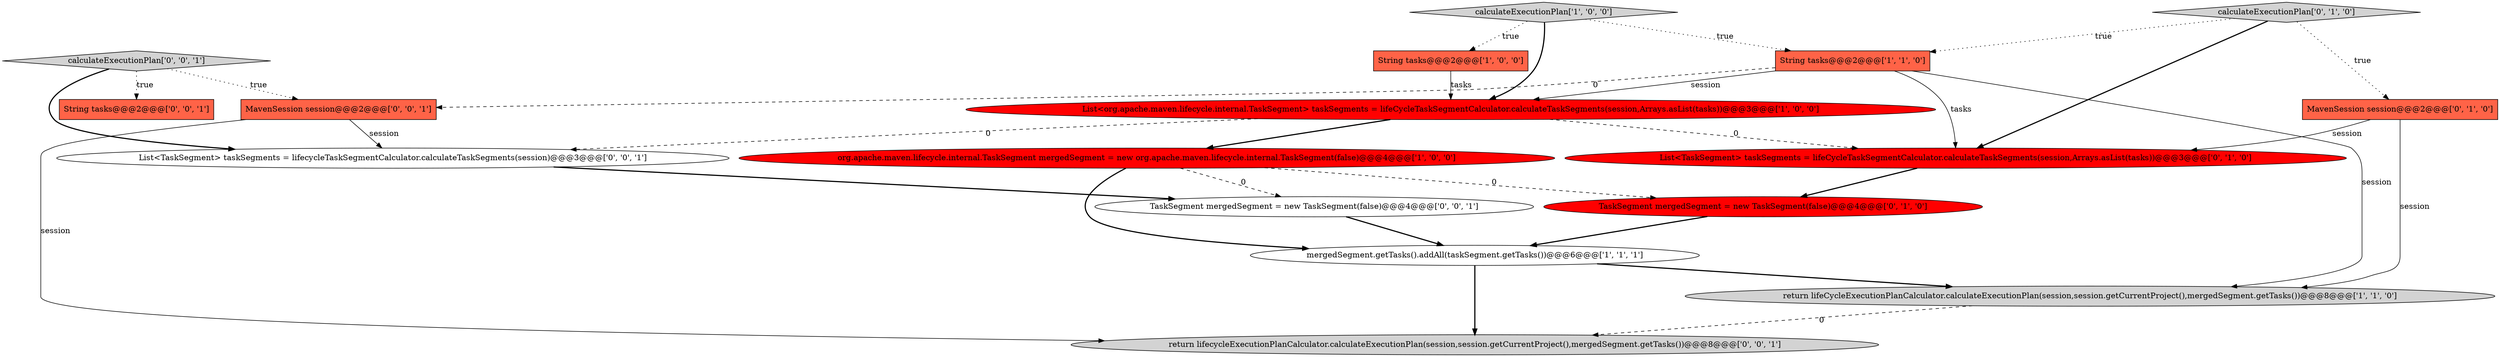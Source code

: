 digraph {
15 [style = filled, label = "return lifecycleExecutionPlanCalculator.calculateExecutionPlan(session,session.getCurrentProject(),mergedSegment.getTasks())@@@8@@@['0', '0', '1']", fillcolor = lightgray, shape = ellipse image = "AAA0AAABBB3BBB"];
11 [style = filled, label = "TaskSegment mergedSegment = new TaskSegment(false)@@@4@@@['0', '0', '1']", fillcolor = white, shape = ellipse image = "AAA0AAABBB3BBB"];
12 [style = filled, label = "List<TaskSegment> taskSegments = lifecycleTaskSegmentCalculator.calculateTaskSegments(session)@@@3@@@['0', '0', '1']", fillcolor = white, shape = ellipse image = "AAA0AAABBB3BBB"];
3 [style = filled, label = "String tasks@@@2@@@['1', '1', '0']", fillcolor = tomato, shape = box image = "AAA0AAABBB1BBB"];
5 [style = filled, label = "calculateExecutionPlan['1', '0', '0']", fillcolor = lightgray, shape = diamond image = "AAA0AAABBB1BBB"];
1 [style = filled, label = "return lifeCycleExecutionPlanCalculator.calculateExecutionPlan(session,session.getCurrentProject(),mergedSegment.getTasks())@@@8@@@['1', '1', '0']", fillcolor = lightgray, shape = ellipse image = "AAA0AAABBB1BBB"];
2 [style = filled, label = "org.apache.maven.lifecycle.internal.TaskSegment mergedSegment = new org.apache.maven.lifecycle.internal.TaskSegment(false)@@@4@@@['1', '0', '0']", fillcolor = red, shape = ellipse image = "AAA1AAABBB1BBB"];
0 [style = filled, label = "String tasks@@@2@@@['1', '0', '0']", fillcolor = tomato, shape = box image = "AAA0AAABBB1BBB"];
8 [style = filled, label = "MavenSession session@@@2@@@['0', '1', '0']", fillcolor = tomato, shape = box image = "AAA0AAABBB2BBB"];
6 [style = filled, label = "List<org.apache.maven.lifecycle.internal.TaskSegment> taskSegments = lifeCycleTaskSegmentCalculator.calculateTaskSegments(session,Arrays.asList(tasks))@@@3@@@['1', '0', '0']", fillcolor = red, shape = ellipse image = "AAA1AAABBB1BBB"];
10 [style = filled, label = "calculateExecutionPlan['0', '1', '0']", fillcolor = lightgray, shape = diamond image = "AAA0AAABBB2BBB"];
13 [style = filled, label = "String tasks@@@2@@@['0', '0', '1']", fillcolor = tomato, shape = box image = "AAA0AAABBB3BBB"];
14 [style = filled, label = "MavenSession session@@@2@@@['0', '0', '1']", fillcolor = tomato, shape = box image = "AAA0AAABBB3BBB"];
4 [style = filled, label = "mergedSegment.getTasks().addAll(taskSegment.getTasks())@@@6@@@['1', '1', '1']", fillcolor = white, shape = ellipse image = "AAA0AAABBB1BBB"];
16 [style = filled, label = "calculateExecutionPlan['0', '0', '1']", fillcolor = lightgray, shape = diamond image = "AAA0AAABBB3BBB"];
9 [style = filled, label = "TaskSegment mergedSegment = new TaskSegment(false)@@@4@@@['0', '1', '0']", fillcolor = red, shape = ellipse image = "AAA1AAABBB2BBB"];
7 [style = filled, label = "List<TaskSegment> taskSegments = lifeCycleTaskSegmentCalculator.calculateTaskSegments(session,Arrays.asList(tasks))@@@3@@@['0', '1', '0']", fillcolor = red, shape = ellipse image = "AAA1AAABBB2BBB"];
10->8 [style = dotted, label="true"];
16->13 [style = dotted, label="true"];
8->7 [style = solid, label="session"];
6->7 [style = dashed, label="0"];
1->15 [style = dashed, label="0"];
9->4 [style = bold, label=""];
0->6 [style = solid, label="tasks"];
11->4 [style = bold, label=""];
4->15 [style = bold, label=""];
12->11 [style = bold, label=""];
10->3 [style = dotted, label="true"];
8->1 [style = solid, label="session"];
5->0 [style = dotted, label="true"];
5->3 [style = dotted, label="true"];
2->4 [style = bold, label=""];
10->7 [style = bold, label=""];
14->12 [style = solid, label="session"];
3->1 [style = solid, label="session"];
6->2 [style = bold, label=""];
6->12 [style = dashed, label="0"];
7->9 [style = bold, label=""];
5->6 [style = bold, label=""];
2->9 [style = dashed, label="0"];
16->14 [style = dotted, label="true"];
3->7 [style = solid, label="tasks"];
2->11 [style = dashed, label="0"];
4->1 [style = bold, label=""];
3->6 [style = solid, label="session"];
3->14 [style = dashed, label="0"];
16->12 [style = bold, label=""];
14->15 [style = solid, label="session"];
}
